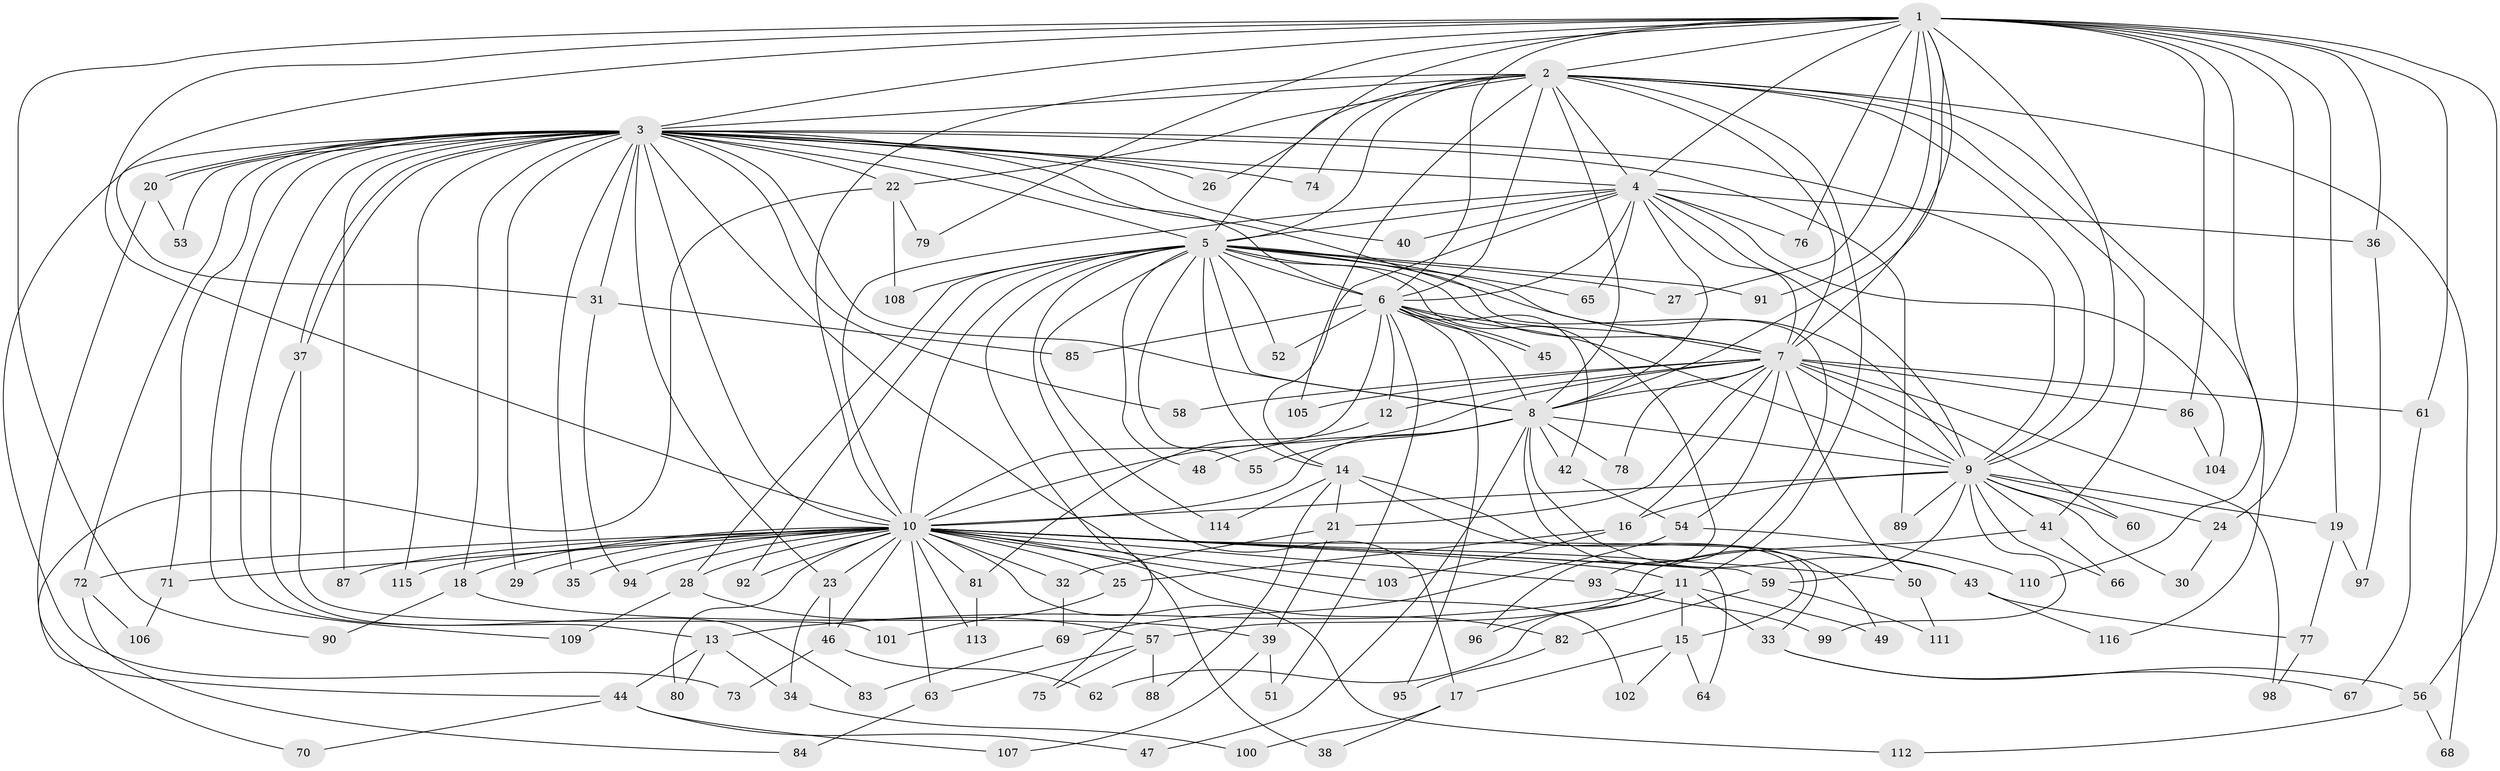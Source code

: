 // Generated by graph-tools (version 1.1) at 2025/44/03/09/25 04:44:14]
// undirected, 116 vertices, 257 edges
graph export_dot {
graph [start="1"]
  node [color=gray90,style=filled];
  1;
  2;
  3;
  4;
  5;
  6;
  7;
  8;
  9;
  10;
  11;
  12;
  13;
  14;
  15;
  16;
  17;
  18;
  19;
  20;
  21;
  22;
  23;
  24;
  25;
  26;
  27;
  28;
  29;
  30;
  31;
  32;
  33;
  34;
  35;
  36;
  37;
  38;
  39;
  40;
  41;
  42;
  43;
  44;
  45;
  46;
  47;
  48;
  49;
  50;
  51;
  52;
  53;
  54;
  55;
  56;
  57;
  58;
  59;
  60;
  61;
  62;
  63;
  64;
  65;
  66;
  67;
  68;
  69;
  70;
  71;
  72;
  73;
  74;
  75;
  76;
  77;
  78;
  79;
  80;
  81;
  82;
  83;
  84;
  85;
  86;
  87;
  88;
  89;
  90;
  91;
  92;
  93;
  94;
  95;
  96;
  97;
  98;
  99;
  100;
  101;
  102;
  103;
  104;
  105;
  106;
  107;
  108;
  109;
  110;
  111;
  112;
  113;
  114;
  115;
  116;
  1 -- 2;
  1 -- 3;
  1 -- 4;
  1 -- 5;
  1 -- 6;
  1 -- 7;
  1 -- 8;
  1 -- 9;
  1 -- 10;
  1 -- 19;
  1 -- 24;
  1 -- 27;
  1 -- 31;
  1 -- 36;
  1 -- 56;
  1 -- 61;
  1 -- 76;
  1 -- 79;
  1 -- 86;
  1 -- 90;
  1 -- 91;
  1 -- 110;
  2 -- 3;
  2 -- 4;
  2 -- 5;
  2 -- 6;
  2 -- 7;
  2 -- 8;
  2 -- 9;
  2 -- 10;
  2 -- 11;
  2 -- 22;
  2 -- 26;
  2 -- 41;
  2 -- 68;
  2 -- 74;
  2 -- 105;
  2 -- 116;
  3 -- 4;
  3 -- 5;
  3 -- 6;
  3 -- 7;
  3 -- 8;
  3 -- 9;
  3 -- 10;
  3 -- 13;
  3 -- 18;
  3 -- 20;
  3 -- 20;
  3 -- 22;
  3 -- 23;
  3 -- 26;
  3 -- 29;
  3 -- 31;
  3 -- 35;
  3 -- 37;
  3 -- 37;
  3 -- 38;
  3 -- 40;
  3 -- 53;
  3 -- 58;
  3 -- 71;
  3 -- 72;
  3 -- 73;
  3 -- 74;
  3 -- 87;
  3 -- 89;
  3 -- 109;
  3 -- 115;
  4 -- 5;
  4 -- 6;
  4 -- 7;
  4 -- 8;
  4 -- 9;
  4 -- 10;
  4 -- 14;
  4 -- 36;
  4 -- 40;
  4 -- 65;
  4 -- 76;
  4 -- 104;
  5 -- 6;
  5 -- 7;
  5 -- 8;
  5 -- 9;
  5 -- 10;
  5 -- 14;
  5 -- 17;
  5 -- 27;
  5 -- 28;
  5 -- 48;
  5 -- 52;
  5 -- 55;
  5 -- 65;
  5 -- 75;
  5 -- 91;
  5 -- 92;
  5 -- 93;
  5 -- 96;
  5 -- 108;
  5 -- 114;
  6 -- 7;
  6 -- 8;
  6 -- 9;
  6 -- 10;
  6 -- 12;
  6 -- 42;
  6 -- 45;
  6 -- 45;
  6 -- 51;
  6 -- 52;
  6 -- 85;
  6 -- 95;
  7 -- 8;
  7 -- 9;
  7 -- 10;
  7 -- 12;
  7 -- 16;
  7 -- 21;
  7 -- 50;
  7 -- 54;
  7 -- 58;
  7 -- 60;
  7 -- 61;
  7 -- 78;
  7 -- 86;
  7 -- 98;
  7 -- 105;
  8 -- 9;
  8 -- 10;
  8 -- 42;
  8 -- 43;
  8 -- 47;
  8 -- 48;
  8 -- 49;
  8 -- 55;
  8 -- 78;
  9 -- 10;
  9 -- 16;
  9 -- 19;
  9 -- 24;
  9 -- 30;
  9 -- 41;
  9 -- 59;
  9 -- 60;
  9 -- 66;
  9 -- 89;
  9 -- 99;
  10 -- 11;
  10 -- 18;
  10 -- 23;
  10 -- 25;
  10 -- 28;
  10 -- 29;
  10 -- 32;
  10 -- 35;
  10 -- 43;
  10 -- 46;
  10 -- 50;
  10 -- 59;
  10 -- 63;
  10 -- 64;
  10 -- 71;
  10 -- 72;
  10 -- 80;
  10 -- 81;
  10 -- 82;
  10 -- 87;
  10 -- 92;
  10 -- 93;
  10 -- 94;
  10 -- 102;
  10 -- 103;
  10 -- 112;
  10 -- 113;
  10 -- 115;
  11 -- 13;
  11 -- 15;
  11 -- 33;
  11 -- 49;
  11 -- 62;
  11 -- 96;
  12 -- 81;
  13 -- 34;
  13 -- 44;
  13 -- 80;
  14 -- 15;
  14 -- 21;
  14 -- 33;
  14 -- 88;
  14 -- 114;
  15 -- 17;
  15 -- 64;
  15 -- 102;
  16 -- 25;
  16 -- 103;
  17 -- 38;
  17 -- 100;
  18 -- 39;
  18 -- 90;
  19 -- 77;
  19 -- 97;
  20 -- 44;
  20 -- 53;
  21 -- 32;
  21 -- 39;
  22 -- 70;
  22 -- 79;
  22 -- 108;
  23 -- 34;
  23 -- 46;
  24 -- 30;
  25 -- 101;
  28 -- 57;
  28 -- 109;
  31 -- 85;
  31 -- 94;
  32 -- 69;
  33 -- 56;
  33 -- 67;
  34 -- 100;
  36 -- 97;
  37 -- 83;
  37 -- 101;
  39 -- 51;
  39 -- 107;
  41 -- 57;
  41 -- 66;
  42 -- 54;
  43 -- 77;
  43 -- 116;
  44 -- 47;
  44 -- 70;
  44 -- 107;
  46 -- 62;
  46 -- 73;
  50 -- 111;
  54 -- 69;
  54 -- 110;
  56 -- 68;
  56 -- 112;
  57 -- 63;
  57 -- 75;
  57 -- 88;
  59 -- 82;
  59 -- 111;
  61 -- 67;
  63 -- 84;
  69 -- 83;
  71 -- 106;
  72 -- 84;
  72 -- 106;
  77 -- 98;
  81 -- 113;
  82 -- 95;
  86 -- 104;
  93 -- 99;
}

